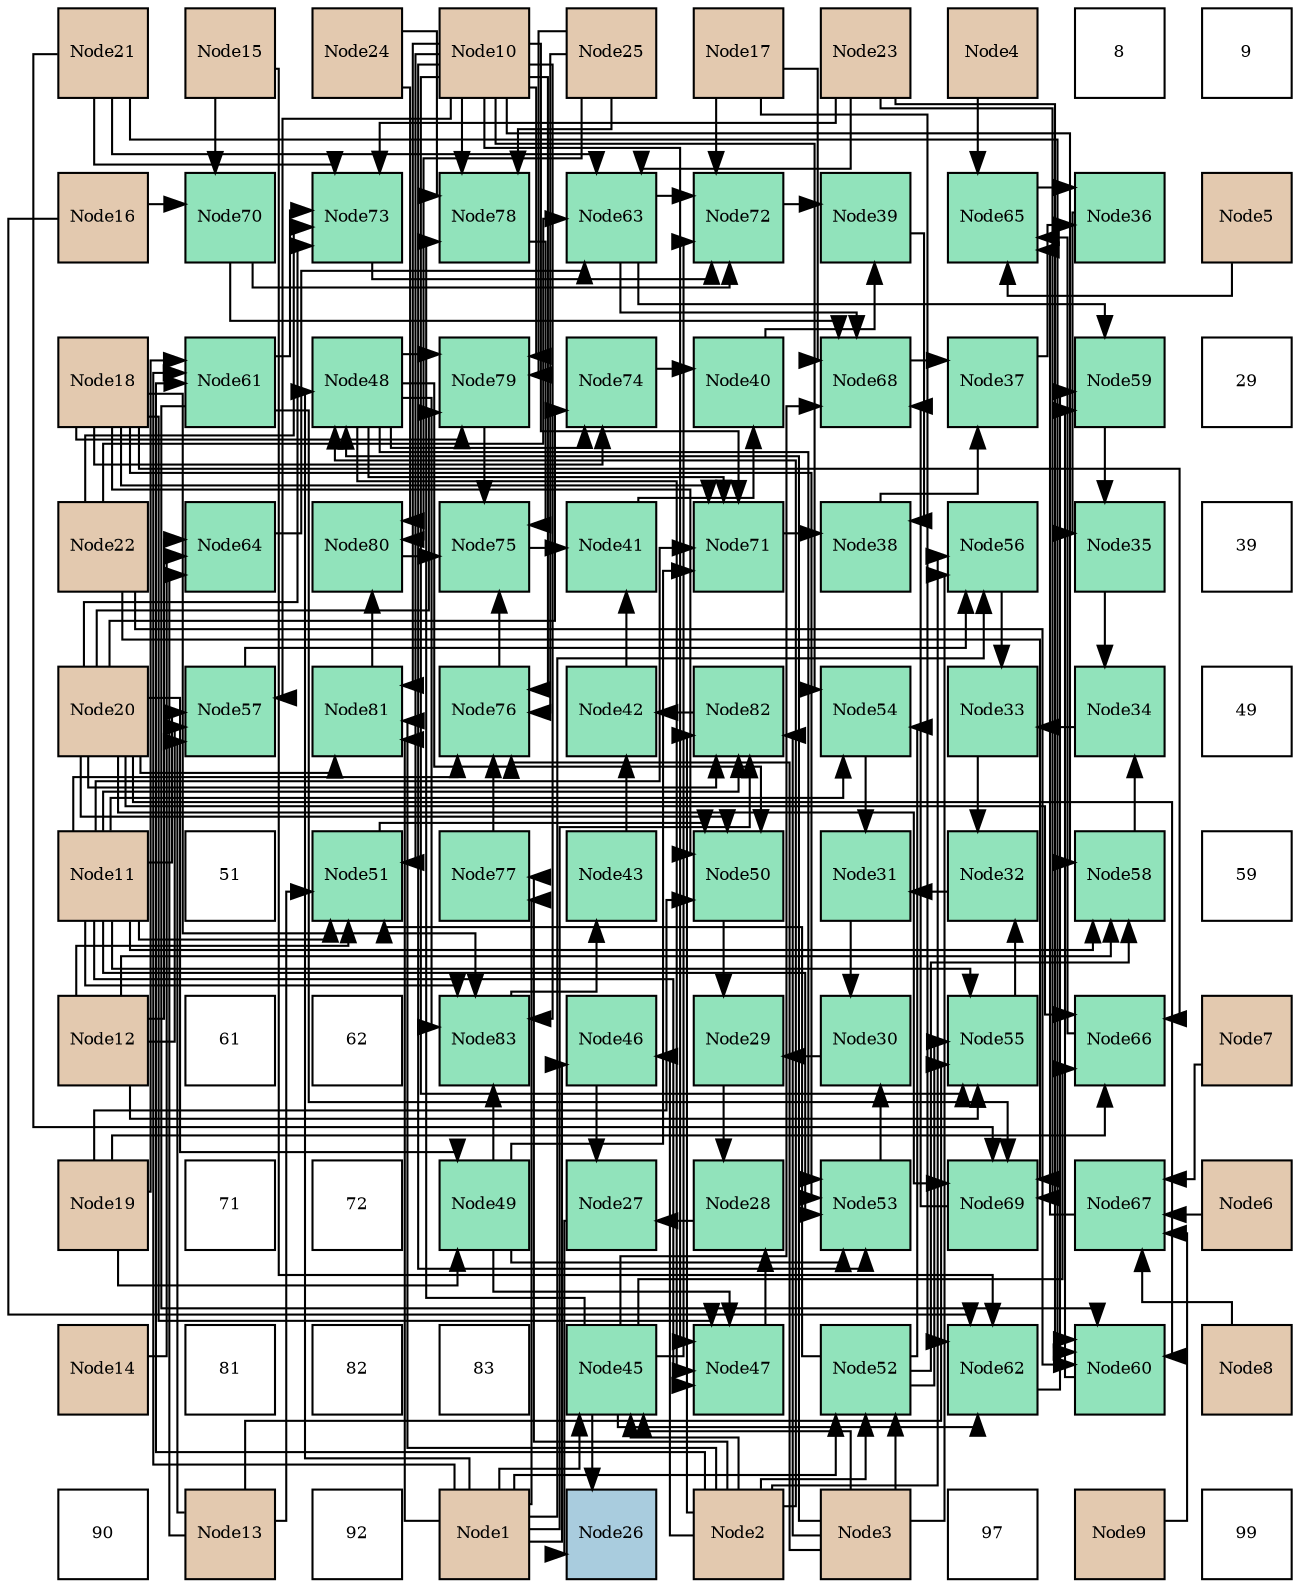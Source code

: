 digraph layout{
 rankdir=TB;
 splines=ortho;
 node [style=filled shape=square fixedsize=true width=0.6];
0[label="Node21", fontsize=8, fillcolor="#e3c9af"];
1[label="Node15", fontsize=8, fillcolor="#e3c9af"];
2[label="Node24", fontsize=8, fillcolor="#e3c9af"];
3[label="Node10", fontsize=8, fillcolor="#e3c9af"];
4[label="Node25", fontsize=8, fillcolor="#e3c9af"];
5[label="Node17", fontsize=8, fillcolor="#e3c9af"];
6[label="Node23", fontsize=8, fillcolor="#e3c9af"];
7[label="Node4", fontsize=8, fillcolor="#e3c9af"];
8[label="8", fontsize=8, fillcolor="#ffffff"];
9[label="9", fontsize=8, fillcolor="#ffffff"];
10[label="Node16", fontsize=8, fillcolor="#e3c9af"];
11[label="Node70", fontsize=8, fillcolor="#91e3bb"];
12[label="Node73", fontsize=8, fillcolor="#91e3bb"];
13[label="Node78", fontsize=8, fillcolor="#91e3bb"];
14[label="Node63", fontsize=8, fillcolor="#91e3bb"];
15[label="Node72", fontsize=8, fillcolor="#91e3bb"];
16[label="Node39", fontsize=8, fillcolor="#91e3bb"];
17[label="Node65", fontsize=8, fillcolor="#91e3bb"];
18[label="Node36", fontsize=8, fillcolor="#91e3bb"];
19[label="Node5", fontsize=8, fillcolor="#e3c9af"];
20[label="Node18", fontsize=8, fillcolor="#e3c9af"];
21[label="Node61", fontsize=8, fillcolor="#91e3bb"];
22[label="Node48", fontsize=8, fillcolor="#91e3bb"];
23[label="Node79", fontsize=8, fillcolor="#91e3bb"];
24[label="Node74", fontsize=8, fillcolor="#91e3bb"];
25[label="Node40", fontsize=8, fillcolor="#91e3bb"];
26[label="Node68", fontsize=8, fillcolor="#91e3bb"];
27[label="Node37", fontsize=8, fillcolor="#91e3bb"];
28[label="Node59", fontsize=8, fillcolor="#91e3bb"];
29[label="29", fontsize=8, fillcolor="#ffffff"];
30[label="Node22", fontsize=8, fillcolor="#e3c9af"];
31[label="Node64", fontsize=8, fillcolor="#91e3bb"];
32[label="Node80", fontsize=8, fillcolor="#91e3bb"];
33[label="Node75", fontsize=8, fillcolor="#91e3bb"];
34[label="Node41", fontsize=8, fillcolor="#91e3bb"];
35[label="Node71", fontsize=8, fillcolor="#91e3bb"];
36[label="Node38", fontsize=8, fillcolor="#91e3bb"];
37[label="Node56", fontsize=8, fillcolor="#91e3bb"];
38[label="Node35", fontsize=8, fillcolor="#91e3bb"];
39[label="39", fontsize=8, fillcolor="#ffffff"];
40[label="Node20", fontsize=8, fillcolor="#e3c9af"];
41[label="Node57", fontsize=8, fillcolor="#91e3bb"];
42[label="Node81", fontsize=8, fillcolor="#91e3bb"];
43[label="Node76", fontsize=8, fillcolor="#91e3bb"];
44[label="Node42", fontsize=8, fillcolor="#91e3bb"];
45[label="Node82", fontsize=8, fillcolor="#91e3bb"];
46[label="Node54", fontsize=8, fillcolor="#91e3bb"];
47[label="Node33", fontsize=8, fillcolor="#91e3bb"];
48[label="Node34", fontsize=8, fillcolor="#91e3bb"];
49[label="49", fontsize=8, fillcolor="#ffffff"];
50[label="Node11", fontsize=8, fillcolor="#e3c9af"];
51[label="51", fontsize=8, fillcolor="#ffffff"];
52[label="Node51", fontsize=8, fillcolor="#91e3bb"];
53[label="Node77", fontsize=8, fillcolor="#91e3bb"];
54[label="Node43", fontsize=8, fillcolor="#91e3bb"];
55[label="Node50", fontsize=8, fillcolor="#91e3bb"];
56[label="Node31", fontsize=8, fillcolor="#91e3bb"];
57[label="Node32", fontsize=8, fillcolor="#91e3bb"];
58[label="Node58", fontsize=8, fillcolor="#91e3bb"];
59[label="59", fontsize=8, fillcolor="#ffffff"];
60[label="Node12", fontsize=8, fillcolor="#e3c9af"];
61[label="61", fontsize=8, fillcolor="#ffffff"];
62[label="62", fontsize=8, fillcolor="#ffffff"];
63[label="Node83", fontsize=8, fillcolor="#91e3bb"];
64[label="Node46", fontsize=8, fillcolor="#91e3bb"];
65[label="Node29", fontsize=8, fillcolor="#91e3bb"];
66[label="Node30", fontsize=8, fillcolor="#91e3bb"];
67[label="Node55", fontsize=8, fillcolor="#91e3bb"];
68[label="Node66", fontsize=8, fillcolor="#91e3bb"];
69[label="Node7", fontsize=8, fillcolor="#e3c9af"];
70[label="Node19", fontsize=8, fillcolor="#e3c9af"];
71[label="71", fontsize=8, fillcolor="#ffffff"];
72[label="72", fontsize=8, fillcolor="#ffffff"];
73[label="Node49", fontsize=8, fillcolor="#91e3bb"];
74[label="Node27", fontsize=8, fillcolor="#91e3bb"];
75[label="Node28", fontsize=8, fillcolor="#91e3bb"];
76[label="Node53", fontsize=8, fillcolor="#91e3bb"];
77[label="Node69", fontsize=8, fillcolor="#91e3bb"];
78[label="Node67", fontsize=8, fillcolor="#91e3bb"];
79[label="Node6", fontsize=8, fillcolor="#e3c9af"];
80[label="Node14", fontsize=8, fillcolor="#e3c9af"];
81[label="81", fontsize=8, fillcolor="#ffffff"];
82[label="82", fontsize=8, fillcolor="#ffffff"];
83[label="83", fontsize=8, fillcolor="#ffffff"];
84[label="Node45", fontsize=8, fillcolor="#91e3bb"];
85[label="Node47", fontsize=8, fillcolor="#91e3bb"];
86[label="Node52", fontsize=8, fillcolor="#91e3bb"];
87[label="Node62", fontsize=8, fillcolor="#91e3bb"];
88[label="Node60", fontsize=8, fillcolor="#91e3bb"];
89[label="Node8", fontsize=8, fillcolor="#e3c9af"];
90[label="90", fontsize=8, fillcolor="#ffffff"];
91[label="Node13", fontsize=8, fillcolor="#e3c9af"];
92[label="92", fontsize=8, fillcolor="#ffffff"];
93[label="Node1", fontsize=8, fillcolor="#e3c9af"];
94[label="Node26", fontsize=8, fillcolor="#a9ccde"];
95[label="Node2", fontsize=8, fillcolor="#e3c9af"];
96[label="Node3", fontsize=8, fillcolor="#e3c9af"];
97[label="97", fontsize=8, fillcolor="#ffffff"];
98[label="Node9", fontsize=8, fillcolor="#e3c9af"];
99[label="99", fontsize=8, fillcolor="#ffffff"];
edge [constraint=false, style=vis];74 -> 94;
84 -> 94;
75 -> 74;
64 -> 74;
65 -> 75;
85 -> 75;
66 -> 65;
55 -> 65;
56 -> 66;
76 -> 66;
57 -> 56;
46 -> 56;
47 -> 57;
67 -> 57;
48 -> 47;
37 -> 47;
38 -> 48;
58 -> 48;
18 -> 38;
28 -> 38;
27 -> 18;
17 -> 18;
36 -> 27;
26 -> 27;
16 -> 36;
35 -> 36;
25 -> 16;
15 -> 16;
34 -> 25;
24 -> 25;
44 -> 34;
33 -> 34;
54 -> 44;
45 -> 44;
63 -> 54;
52 -> 55;
22 -> 55;
20 -> 55;
70 -> 55;
40 -> 55;
88 -> 28;
87 -> 28;
14 -> 28;
68 -> 17;
78 -> 17;
7 -> 17;
19 -> 17;
14 -> 26;
77 -> 26;
84 -> 26;
11 -> 26;
5 -> 26;
14 -> 15;
12 -> 15;
84 -> 15;
11 -> 15;
5 -> 15;
43 -> 33;
13 -> 33;
23 -> 33;
32 -> 33;
22 -> 85;
73 -> 85;
3 -> 85;
50 -> 85;
20 -> 85;
86 -> 52;
3 -> 52;
50 -> 52;
60 -> 52;
91 -> 52;
22 -> 76;
73 -> 76;
3 -> 76;
50 -> 76;
20 -> 76;
86 -> 46;
3 -> 46;
50 -> 46;
86 -> 67;
3 -> 67;
50 -> 67;
60 -> 67;
91 -> 67;
41 -> 37;
93 -> 37;
95 -> 37;
96 -> 37;
86 -> 58;
3 -> 58;
50 -> 58;
60 -> 58;
21 -> 88;
40 -> 88;
0 -> 88;
30 -> 88;
6 -> 88;
84 -> 87;
1 -> 87;
10 -> 87;
5 -> 87;
31 -> 14;
0 -> 14;
30 -> 14;
6 -> 14;
84 -> 68;
20 -> 68;
70 -> 68;
40 -> 68;
21 -> 77;
40 -> 77;
0 -> 77;
30 -> 77;
6 -> 77;
22 -> 35;
73 -> 35;
3 -> 35;
50 -> 35;
20 -> 35;
21 -> 12;
40 -> 12;
0 -> 12;
30 -> 12;
6 -> 12;
22 -> 24;
20 -> 24;
40 -> 24;
53 -> 43;
96 -> 43;
3 -> 43;
50 -> 43;
4 -> 43;
84 -> 13;
3 -> 13;
2 -> 13;
4 -> 13;
22 -> 23;
3 -> 23;
20 -> 23;
40 -> 23;
4 -> 23;
42 -> 32;
2 -> 32;
4 -> 32;
22 -> 63;
73 -> 63;
3 -> 63;
50 -> 63;
20 -> 63;
93 -> 84;
95 -> 84;
96 -> 84;
93 -> 64;
95 -> 64;
93 -> 22;
95 -> 22;
96 -> 22;
70 -> 73;
40 -> 73;
93 -> 86;
95 -> 86;
96 -> 86;
3 -> 41;
50 -> 41;
60 -> 41;
91 -> 41;
93 -> 21;
95 -> 21;
70 -> 21;
60 -> 31;
91 -> 31;
80 -> 31;
79 -> 78;
69 -> 78;
89 -> 78;
98 -> 78;
1 -> 11;
10 -> 11;
93 -> 53;
95 -> 53;
93 -> 42;
95 -> 42;
3 -> 42;
40 -> 42;
93 -> 45;
95 -> 45;
96 -> 45;
50 -> 45;
40 -> 45;
edge [constraint=true, style=invis];
0 -> 10 -> 20 -> 30 -> 40 -> 50 -> 60 -> 70 -> 80 -> 90;
1 -> 11 -> 21 -> 31 -> 41 -> 51 -> 61 -> 71 -> 81 -> 91;
2 -> 12 -> 22 -> 32 -> 42 -> 52 -> 62 -> 72 -> 82 -> 92;
3 -> 13 -> 23 -> 33 -> 43 -> 53 -> 63 -> 73 -> 83 -> 93;
4 -> 14 -> 24 -> 34 -> 44 -> 54 -> 64 -> 74 -> 84 -> 94;
5 -> 15 -> 25 -> 35 -> 45 -> 55 -> 65 -> 75 -> 85 -> 95;
6 -> 16 -> 26 -> 36 -> 46 -> 56 -> 66 -> 76 -> 86 -> 96;
7 -> 17 -> 27 -> 37 -> 47 -> 57 -> 67 -> 77 -> 87 -> 97;
8 -> 18 -> 28 -> 38 -> 48 -> 58 -> 68 -> 78 -> 88 -> 98;
9 -> 19 -> 29 -> 39 -> 49 -> 59 -> 69 -> 79 -> 89 -> 99;
rank = same {0 -> 1 -> 2 -> 3 -> 4 -> 5 -> 6 -> 7 -> 8 -> 9};
rank = same {10 -> 11 -> 12 -> 13 -> 14 -> 15 -> 16 -> 17 -> 18 -> 19};
rank = same {20 -> 21 -> 22 -> 23 -> 24 -> 25 -> 26 -> 27 -> 28 -> 29};
rank = same {30 -> 31 -> 32 -> 33 -> 34 -> 35 -> 36 -> 37 -> 38 -> 39};
rank = same {40 -> 41 -> 42 -> 43 -> 44 -> 45 -> 46 -> 47 -> 48 -> 49};
rank = same {50 -> 51 -> 52 -> 53 -> 54 -> 55 -> 56 -> 57 -> 58 -> 59};
rank = same {60 -> 61 -> 62 -> 63 -> 64 -> 65 -> 66 -> 67 -> 68 -> 69};
rank = same {70 -> 71 -> 72 -> 73 -> 74 -> 75 -> 76 -> 77 -> 78 -> 79};
rank = same {80 -> 81 -> 82 -> 83 -> 84 -> 85 -> 86 -> 87 -> 88 -> 89};
rank = same {90 -> 91 -> 92 -> 93 -> 94 -> 95 -> 96 -> 97 -> 98 -> 99};
}